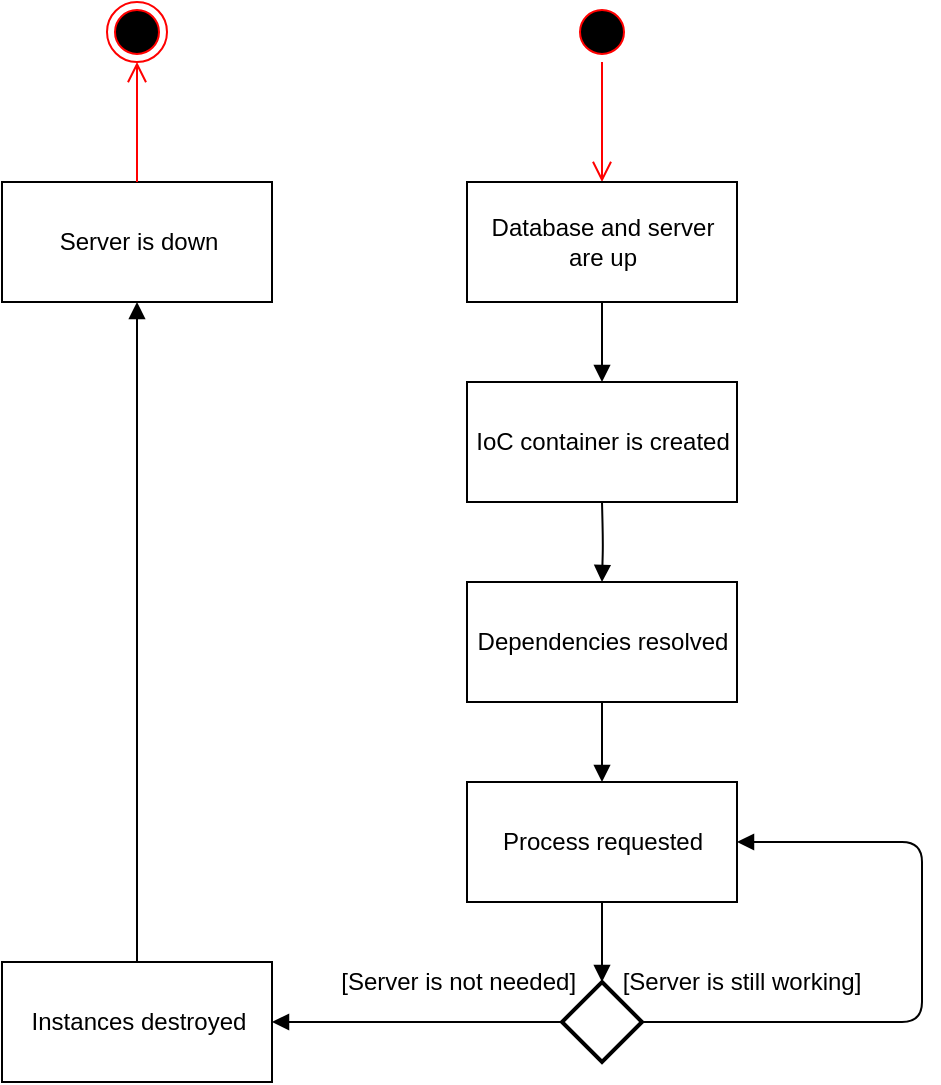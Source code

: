 <mxfile version="14.4.3" type="device"><diagram id="HuQoTDI87dpozwGY3Yw1" name="Page-1"><mxGraphModel dx="981" dy="567" grid="0" gridSize="10" guides="1" tooltips="1" connect="1" arrows="1" fold="1" page="1" pageScale="1" pageWidth="850" pageHeight="1100" math="0" shadow="0"><root><mxCell id="0"/><mxCell id="1" parent="0"/><mxCell id="TjUZCUqp2mrfi73NHMw4-4" value="" style="ellipse;html=1;shape=startState;fillColor=#000000;strokeColor=#ff0000;" vertex="1" parent="1"><mxGeometry x="425" y="270" width="30" height="30" as="geometry"/></mxCell><mxCell id="TjUZCUqp2mrfi73NHMw4-5" value="" style="edgeStyle=orthogonalEdgeStyle;html=1;verticalAlign=bottom;endArrow=open;endSize=8;strokeColor=#ff0000;" edge="1" source="TjUZCUqp2mrfi73NHMw4-4" parent="1"><mxGeometry relative="1" as="geometry"><mxPoint x="440" y="360" as="targetPoint"/></mxGeometry></mxCell><mxCell id="TjUZCUqp2mrfi73NHMw4-6" value="Database and server &lt;br&gt;are up" style="html=1;" vertex="1" parent="1"><mxGeometry x="372.5" y="360" width="135" height="60" as="geometry"/></mxCell><mxCell id="TjUZCUqp2mrfi73NHMw4-7" value="IoC container is created" style="html=1;" vertex="1" parent="1"><mxGeometry x="372.5" y="460" width="135" height="60" as="geometry"/></mxCell><mxCell id="TjUZCUqp2mrfi73NHMw4-8" value="Dependencies resolved" style="html=1;" vertex="1" parent="1"><mxGeometry x="372.5" y="560" width="135" height="60" as="geometry"/></mxCell><mxCell id="TjUZCUqp2mrfi73NHMw4-9" value="Process requested" style="html=1;" vertex="1" parent="1"><mxGeometry x="372.5" y="660" width="135" height="60" as="geometry"/></mxCell><mxCell id="TjUZCUqp2mrfi73NHMw4-10" value="" style="strokeWidth=2;html=1;shape=mxgraph.flowchart.decision;whiteSpace=wrap;" vertex="1" parent="1"><mxGeometry x="420" y="760" width="40" height="40" as="geometry"/></mxCell><mxCell id="TjUZCUqp2mrfi73NHMw4-11" value="" style="endArrow=block;endFill=1;html=1;edgeStyle=orthogonalEdgeStyle;align=left;verticalAlign=top;exitX=0.5;exitY=1;exitDx=0;exitDy=0;entryX=0.5;entryY=0;entryDx=0;entryDy=0;" edge="1" parent="1" source="TjUZCUqp2mrfi73NHMw4-6" target="TjUZCUqp2mrfi73NHMw4-7"><mxGeometry x="-1" relative="1" as="geometry"><mxPoint x="340" y="489.76" as="sourcePoint"/><mxPoint x="500" y="489.76" as="targetPoint"/></mxGeometry></mxCell><mxCell id="TjUZCUqp2mrfi73NHMw4-13" value="" style="endArrow=block;endFill=1;html=1;edgeStyle=orthogonalEdgeStyle;align=left;verticalAlign=top;entryX=0.5;entryY=0;entryDx=0;entryDy=0;" edge="1" parent="1" target="TjUZCUqp2mrfi73NHMw4-8"><mxGeometry x="-1" relative="1" as="geometry"><mxPoint x="440" y="520" as="sourcePoint"/><mxPoint x="450" y="470" as="targetPoint"/></mxGeometry></mxCell><mxCell id="TjUZCUqp2mrfi73NHMw4-14" value="" style="endArrow=block;endFill=1;html=1;edgeStyle=orthogonalEdgeStyle;align=left;verticalAlign=top;entryX=0.5;entryY=0;entryDx=0;entryDy=0;exitX=0.5;exitY=1;exitDx=0;exitDy=0;" edge="1" parent="1" source="TjUZCUqp2mrfi73NHMw4-8" target="TjUZCUqp2mrfi73NHMw4-9"><mxGeometry x="-1" relative="1" as="geometry"><mxPoint x="450" y="530" as="sourcePoint"/><mxPoint x="450" y="570" as="targetPoint"/></mxGeometry></mxCell><mxCell id="TjUZCUqp2mrfi73NHMw4-15" value="" style="endArrow=block;endFill=1;html=1;edgeStyle=orthogonalEdgeStyle;align=left;verticalAlign=top;exitX=0.5;exitY=1;exitDx=0;exitDy=0;entryX=0.5;entryY=0;entryDx=0;entryDy=0;entryPerimeter=0;" edge="1" parent="1" source="TjUZCUqp2mrfi73NHMw4-9" target="TjUZCUqp2mrfi73NHMw4-10"><mxGeometry x="-1" relative="1" as="geometry"><mxPoint x="450" y="630.0" as="sourcePoint"/><mxPoint x="460" y="750" as="targetPoint"/></mxGeometry></mxCell><mxCell id="TjUZCUqp2mrfi73NHMw4-16" value="[Server is still working]" style="text;html=1;strokeColor=none;fillColor=none;align=center;verticalAlign=middle;whiteSpace=wrap;rounded=0;" vertex="1" parent="1"><mxGeometry x="440" y="750" width="140" height="20" as="geometry"/></mxCell><mxCell id="TjUZCUqp2mrfi73NHMw4-18" value="[Server is not needed]&amp;nbsp;" style="text;html=1;strokeColor=none;fillColor=none;align=center;verticalAlign=middle;whiteSpace=wrap;rounded=0;" vertex="1" parent="1"><mxGeometry x="300" y="750" width="140" height="20" as="geometry"/></mxCell><mxCell id="TjUZCUqp2mrfi73NHMw4-19" value="" style="endArrow=block;endFill=1;html=1;edgeStyle=orthogonalEdgeStyle;align=left;verticalAlign=top;exitX=1;exitY=0.5;exitDx=0;exitDy=0;entryX=1;entryY=0.5;entryDx=0;entryDy=0;exitPerimeter=0;" edge="1" parent="1" source="TjUZCUqp2mrfi73NHMw4-10" target="TjUZCUqp2mrfi73NHMw4-9"><mxGeometry x="-1" relative="1" as="geometry"><mxPoint x="450" y="730" as="sourcePoint"/><mxPoint x="450" y="770" as="targetPoint"/><Array as="points"><mxPoint x="600" y="780"/><mxPoint x="600" y="690"/></Array></mxGeometry></mxCell><mxCell id="TjUZCUqp2mrfi73NHMw4-21" value="Instances destroyed" style="html=1;" vertex="1" parent="1"><mxGeometry x="140" y="750" width="135" height="60" as="geometry"/></mxCell><mxCell id="TjUZCUqp2mrfi73NHMw4-22" value="" style="endArrow=block;endFill=1;html=1;edgeStyle=orthogonalEdgeStyle;align=left;verticalAlign=top;exitX=0;exitY=0.5;exitDx=0;exitDy=0;entryX=1;entryY=0.5;entryDx=0;entryDy=0;exitPerimeter=0;" edge="1" parent="1" source="TjUZCUqp2mrfi73NHMw4-10" target="TjUZCUqp2mrfi73NHMw4-21"><mxGeometry x="-1" relative="1" as="geometry"><mxPoint x="450" y="730" as="sourcePoint"/><mxPoint x="450" y="770" as="targetPoint"/></mxGeometry></mxCell><mxCell id="TjUZCUqp2mrfi73NHMw4-24" value="" style="endArrow=block;endFill=1;html=1;edgeStyle=orthogonalEdgeStyle;align=left;verticalAlign=top;exitX=0.5;exitY=0;exitDx=0;exitDy=0;entryX=0.5;entryY=1;entryDx=0;entryDy=0;" edge="1" parent="1" source="TjUZCUqp2mrfi73NHMw4-21" target="TjUZCUqp2mrfi73NHMw4-25"><mxGeometry x="-1" relative="1" as="geometry"><mxPoint x="450" y="630" as="sourcePoint"/><mxPoint x="207" y="440" as="targetPoint"/></mxGeometry></mxCell><mxCell id="TjUZCUqp2mrfi73NHMw4-25" value="Server is down" style="html=1;" vertex="1" parent="1"><mxGeometry x="140" y="360" width="135" height="60" as="geometry"/></mxCell><mxCell id="TjUZCUqp2mrfi73NHMw4-26" value="" style="ellipse;html=1;shape=endState;fillColor=#000000;strokeColor=#ff0000;" vertex="1" parent="1"><mxGeometry x="192.5" y="270" width="30" height="30" as="geometry"/></mxCell><mxCell id="TjUZCUqp2mrfi73NHMw4-27" value="" style="edgeStyle=orthogonalEdgeStyle;html=1;verticalAlign=bottom;endArrow=open;endSize=8;strokeColor=#ff0000;entryX=0.5;entryY=1;entryDx=0;entryDy=0;exitX=0.5;exitY=0;exitDx=0;exitDy=0;" edge="1" parent="1" source="TjUZCUqp2mrfi73NHMw4-25" target="TjUZCUqp2mrfi73NHMw4-26"><mxGeometry relative="1" as="geometry"><mxPoint x="450" y="370" as="targetPoint"/><mxPoint x="450" y="310" as="sourcePoint"/></mxGeometry></mxCell></root></mxGraphModel></diagram></mxfile>